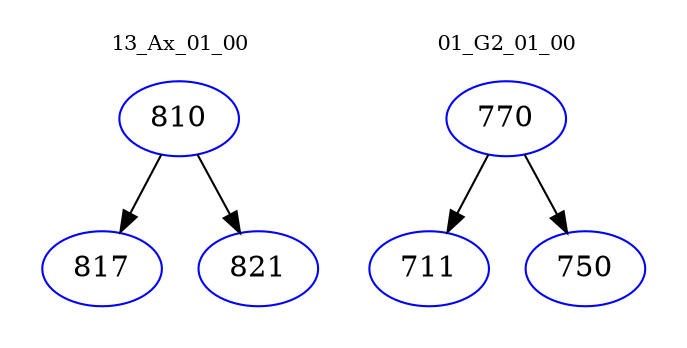 digraph{
subgraph cluster_0 {
color = white
label = "13_Ax_01_00";
fontsize=10;
T0_810 [label="810", color="blue"]
T0_810 -> T0_817 [color="black"]
T0_817 [label="817", color="blue"]
T0_810 -> T0_821 [color="black"]
T0_821 [label="821", color="blue"]
}
subgraph cluster_1 {
color = white
label = "01_G2_01_00";
fontsize=10;
T1_770 [label="770", color="blue"]
T1_770 -> T1_711 [color="black"]
T1_711 [label="711", color="blue"]
T1_770 -> T1_750 [color="black"]
T1_750 [label="750", color="blue"]
}
}
